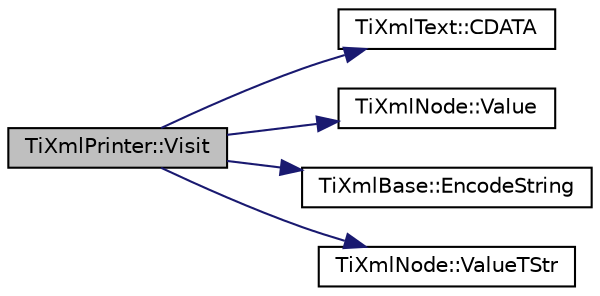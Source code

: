 digraph "TiXmlPrinter::Visit"
{
  edge [fontname="Helvetica",fontsize="10",labelfontname="Helvetica",labelfontsize="10"];
  node [fontname="Helvetica",fontsize="10",shape=record];
  rankdir="LR";
  Node1 [label="TiXmlPrinter::Visit",height=0.2,width=0.4,color="black", fillcolor="grey75", style="filled" fontcolor="black"];
  Node1 -> Node2 [color="midnightblue",fontsize="10",style="solid",fontname="Helvetica"];
  Node2 [label="TiXmlText::CDATA",height=0.2,width=0.4,color="black", fillcolor="white", style="filled",URL="$class_ti_xml_text.html#ad1a6a6b83fa2271022dd97c072a2b586",tooltip="Queries whether this represents text using a CDATA section. "];
  Node1 -> Node3 [color="midnightblue",fontsize="10",style="solid",fontname="Helvetica"];
  Node3 [label="TiXmlNode::Value",height=0.2,width=0.4,color="black", fillcolor="white", style="filled",URL="$class_ti_xml_node.html#a77943eb90d12c2892b1337a9f5918b41"];
  Node1 -> Node4 [color="midnightblue",fontsize="10",style="solid",fontname="Helvetica"];
  Node4 [label="TiXmlBase::EncodeString",height=0.2,width=0.4,color="black", fillcolor="white", style="filled",URL="$class_ti_xml_base.html#a32ed202562b58de64c7d799ca3c9db98"];
  Node1 -> Node5 [color="midnightblue",fontsize="10",style="solid",fontname="Helvetica"];
  Node5 [label="TiXmlNode::ValueTStr",height=0.2,width=0.4,color="black", fillcolor="white", style="filled",URL="$class_ti_xml_node.html#a83ece13d2ea66dac66e0b21332229239"];
}
